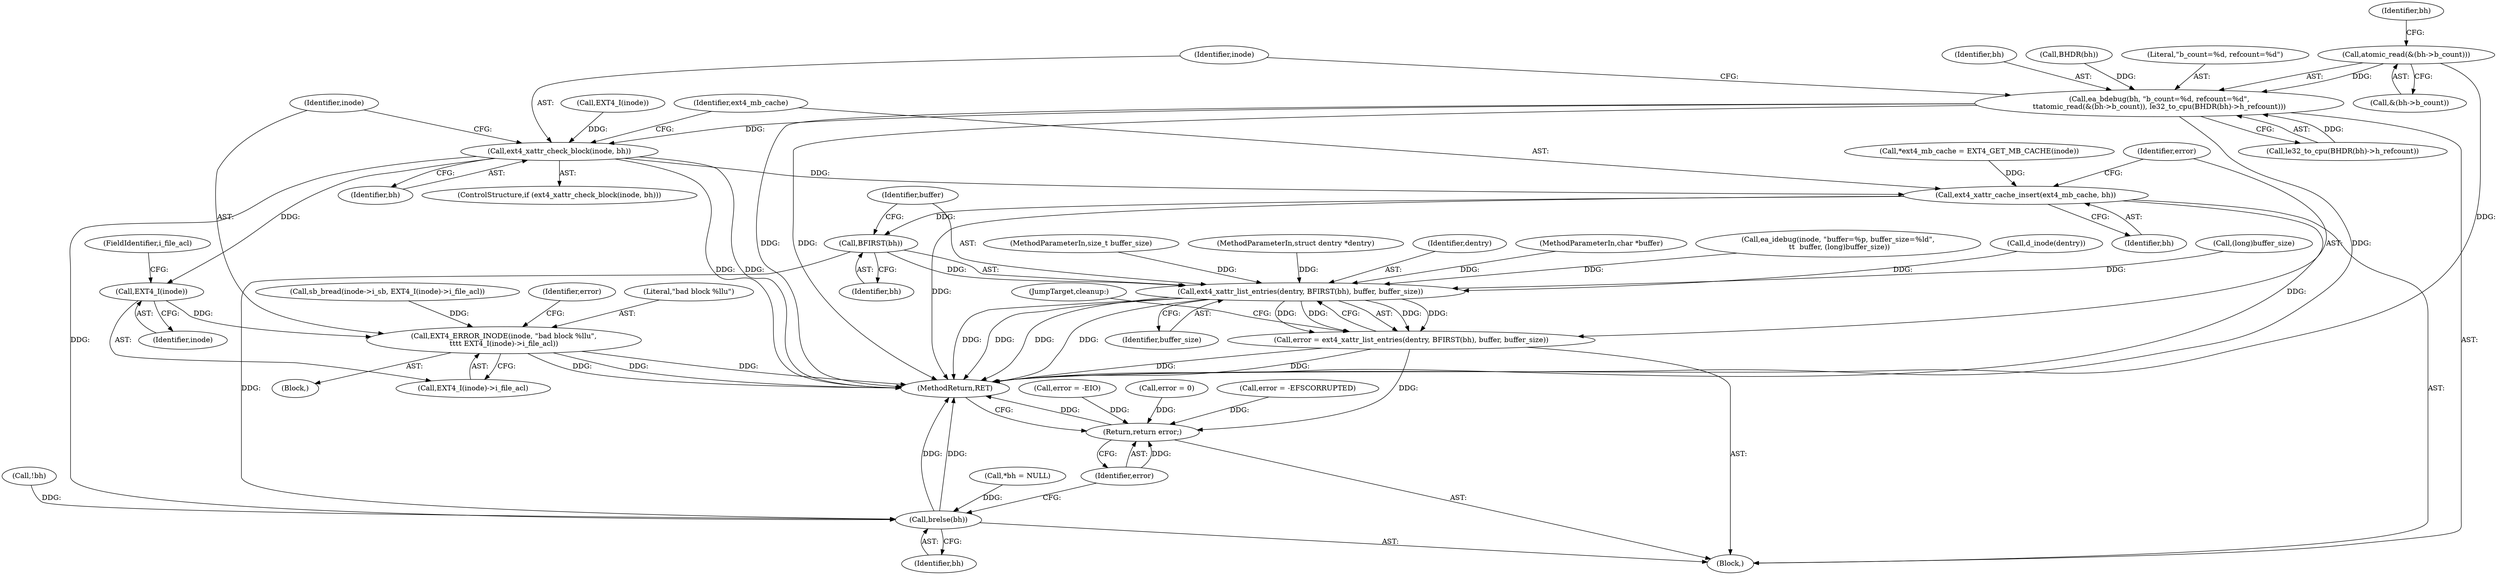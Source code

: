 digraph "0_linux_82939d7999dfc1f1998c4b1c12e2f19edbdff272_2@API" {
"1000167" [label="(Call,atomic_read(&(bh->b_count)))"];
"1000164" [label="(Call,ea_bdebug(bh, \"b_count=%d, refcount=%d\",\n\t\tatomic_read(&(bh->b_count)), le32_to_cpu(BHDR(bh)->h_refcount)))"];
"1000178" [label="(Call,ext4_xattr_check_block(inode, bh))"];
"1000186" [label="(Call,EXT4_I(inode))"];
"1000182" [label="(Call,EXT4_ERROR_INODE(inode, \"bad block %llu\",\n\t\t\t\t EXT4_I(inode)->i_file_acl))"];
"1000194" [label="(Call,ext4_xattr_cache_insert(ext4_mb_cache, bh))"];
"1000201" [label="(Call,BFIRST(bh))"];
"1000199" [label="(Call,ext4_xattr_list_entries(dentry, BFIRST(bh), buffer, buffer_size))"];
"1000197" [label="(Call,error = ext4_xattr_list_entries(dentry, BFIRST(bh), buffer, buffer_size))"];
"1000208" [label="(Return,return error;)"];
"1000206" [label="(Call,brelse(bh))"];
"1000195" [label="(Identifier,ext4_mb_cache)"];
"1000206" [label="(Call,brelse(bh))"];
"1000204" [label="(Identifier,buffer_size)"];
"1000104" [label="(Block,)"];
"1000153" [label="(Call,EXT4_I(inode))"];
"1000208" [label="(Return,return error;)"];
"1000185" [label="(Call,EXT4_I(inode)->i_file_acl)"];
"1000187" [label="(Identifier,inode)"];
"1000179" [label="(Identifier,inode)"];
"1000124" [label="(Call,(long)buffer_size)"];
"1000148" [label="(Call,sb_bread(inode->i_sb, EXT4_I(inode)->i_file_acl))"];
"1000172" [label="(Call,le32_to_cpu(BHDR(bh)->h_refcount))"];
"1000183" [label="(Identifier,inode)"];
"1000178" [label="(Call,ext4_xattr_check_block(inode, bh))"];
"1000201" [label="(Call,BFIRST(bh))"];
"1000177" [label="(ControlStructure,if (ext4_xattr_check_block(inode, bh)))"];
"1000103" [label="(MethodParameterIn,size_t buffer_size)"];
"1000168" [label="(Call,&(bh->b_count))"];
"1000164" [label="(Call,ea_bdebug(bh, \"b_count=%d, refcount=%d\",\n\t\tatomic_read(&(bh->b_count)), le32_to_cpu(BHDR(bh)->h_refcount)))"];
"1000180" [label="(Identifier,bh)"];
"1000196" [label="(Identifier,bh)"];
"1000202" [label="(Identifier,bh)"];
"1000194" [label="(Call,ext4_xattr_cache_insert(ext4_mb_cache, bh))"];
"1000175" [label="(Identifier,bh)"];
"1000116" [label="(Call,*ext4_mb_cache = EXT4_GET_MB_CACHE(inode))"];
"1000198" [label="(Identifier,error)"];
"1000101" [label="(MethodParameterIn,struct dentry *dentry)"];
"1000161" [label="(Call,!bh)"];
"1000199" [label="(Call,ext4_xattr_list_entries(dentry, BFIRST(bh), buffer, buffer_size))"];
"1000205" [label="(JumpTarget,cleanup:)"];
"1000190" [label="(Identifier,error)"];
"1000156" [label="(Call,error = -EIO)"];
"1000200" [label="(Identifier,dentry)"];
"1000209" [label="(Identifier,error)"];
"1000111" [label="(Call,*bh = NULL)"];
"1000102" [label="(MethodParameterIn,char *buffer)"];
"1000174" [label="(Call,BHDR(bh))"];
"1000188" [label="(FieldIdentifier,i_file_acl)"];
"1000181" [label="(Block,)"];
"1000197" [label="(Call,error = ext4_xattr_list_entries(dentry, BFIRST(bh), buffer, buffer_size))"];
"1000210" [label="(MethodReturn,RET)"];
"1000184" [label="(Literal,\"bad block %llu\")"];
"1000120" [label="(Call,ea_idebug(inode, \"buffer=%p, buffer_size=%ld\",\n \t\t  buffer, (long)buffer_size))"];
"1000127" [label="(Call,error = 0)"];
"1000182" [label="(Call,EXT4_ERROR_INODE(inode, \"bad block %llu\",\n\t\t\t\t EXT4_I(inode)->i_file_acl))"];
"1000203" [label="(Identifier,buffer)"];
"1000166" [label="(Literal,\"b_count=%d, refcount=%d\")"];
"1000108" [label="(Call,d_inode(dentry))"];
"1000165" [label="(Identifier,bh)"];
"1000189" [label="(Call,error = -EFSCORRUPTED)"];
"1000186" [label="(Call,EXT4_I(inode))"];
"1000167" [label="(Call,atomic_read(&(bh->b_count)))"];
"1000207" [label="(Identifier,bh)"];
"1000167" -> "1000164"  [label="AST: "];
"1000167" -> "1000168"  [label="CFG: "];
"1000168" -> "1000167"  [label="AST: "];
"1000175" -> "1000167"  [label="CFG: "];
"1000167" -> "1000210"  [label="DDG: "];
"1000167" -> "1000164"  [label="DDG: "];
"1000164" -> "1000104"  [label="AST: "];
"1000164" -> "1000172"  [label="CFG: "];
"1000165" -> "1000164"  [label="AST: "];
"1000166" -> "1000164"  [label="AST: "];
"1000172" -> "1000164"  [label="AST: "];
"1000179" -> "1000164"  [label="CFG: "];
"1000164" -> "1000210"  [label="DDG: "];
"1000164" -> "1000210"  [label="DDG: "];
"1000164" -> "1000210"  [label="DDG: "];
"1000174" -> "1000164"  [label="DDG: "];
"1000172" -> "1000164"  [label="DDG: "];
"1000164" -> "1000178"  [label="DDG: "];
"1000178" -> "1000177"  [label="AST: "];
"1000178" -> "1000180"  [label="CFG: "];
"1000179" -> "1000178"  [label="AST: "];
"1000180" -> "1000178"  [label="AST: "];
"1000183" -> "1000178"  [label="CFG: "];
"1000195" -> "1000178"  [label="CFG: "];
"1000178" -> "1000210"  [label="DDG: "];
"1000178" -> "1000210"  [label="DDG: "];
"1000153" -> "1000178"  [label="DDG: "];
"1000178" -> "1000186"  [label="DDG: "];
"1000178" -> "1000194"  [label="DDG: "];
"1000178" -> "1000206"  [label="DDG: "];
"1000186" -> "1000185"  [label="AST: "];
"1000186" -> "1000187"  [label="CFG: "];
"1000187" -> "1000186"  [label="AST: "];
"1000188" -> "1000186"  [label="CFG: "];
"1000186" -> "1000182"  [label="DDG: "];
"1000182" -> "1000181"  [label="AST: "];
"1000182" -> "1000185"  [label="CFG: "];
"1000183" -> "1000182"  [label="AST: "];
"1000184" -> "1000182"  [label="AST: "];
"1000185" -> "1000182"  [label="AST: "];
"1000190" -> "1000182"  [label="CFG: "];
"1000182" -> "1000210"  [label="DDG: "];
"1000182" -> "1000210"  [label="DDG: "];
"1000182" -> "1000210"  [label="DDG: "];
"1000148" -> "1000182"  [label="DDG: "];
"1000194" -> "1000104"  [label="AST: "];
"1000194" -> "1000196"  [label="CFG: "];
"1000195" -> "1000194"  [label="AST: "];
"1000196" -> "1000194"  [label="AST: "];
"1000198" -> "1000194"  [label="CFG: "];
"1000194" -> "1000210"  [label="DDG: "];
"1000194" -> "1000210"  [label="DDG: "];
"1000116" -> "1000194"  [label="DDG: "];
"1000194" -> "1000201"  [label="DDG: "];
"1000201" -> "1000199"  [label="AST: "];
"1000201" -> "1000202"  [label="CFG: "];
"1000202" -> "1000201"  [label="AST: "];
"1000203" -> "1000201"  [label="CFG: "];
"1000201" -> "1000199"  [label="DDG: "];
"1000201" -> "1000206"  [label="DDG: "];
"1000199" -> "1000197"  [label="AST: "];
"1000199" -> "1000204"  [label="CFG: "];
"1000200" -> "1000199"  [label="AST: "];
"1000203" -> "1000199"  [label="AST: "];
"1000204" -> "1000199"  [label="AST: "];
"1000197" -> "1000199"  [label="CFG: "];
"1000199" -> "1000210"  [label="DDG: "];
"1000199" -> "1000210"  [label="DDG: "];
"1000199" -> "1000210"  [label="DDG: "];
"1000199" -> "1000210"  [label="DDG: "];
"1000199" -> "1000197"  [label="DDG: "];
"1000199" -> "1000197"  [label="DDG: "];
"1000199" -> "1000197"  [label="DDG: "];
"1000199" -> "1000197"  [label="DDG: "];
"1000108" -> "1000199"  [label="DDG: "];
"1000101" -> "1000199"  [label="DDG: "];
"1000120" -> "1000199"  [label="DDG: "];
"1000102" -> "1000199"  [label="DDG: "];
"1000124" -> "1000199"  [label="DDG: "];
"1000103" -> "1000199"  [label="DDG: "];
"1000197" -> "1000104"  [label="AST: "];
"1000198" -> "1000197"  [label="AST: "];
"1000205" -> "1000197"  [label="CFG: "];
"1000197" -> "1000210"  [label="DDG: "];
"1000197" -> "1000210"  [label="DDG: "];
"1000197" -> "1000208"  [label="DDG: "];
"1000208" -> "1000104"  [label="AST: "];
"1000208" -> "1000209"  [label="CFG: "];
"1000209" -> "1000208"  [label="AST: "];
"1000210" -> "1000208"  [label="CFG: "];
"1000208" -> "1000210"  [label="DDG: "];
"1000209" -> "1000208"  [label="DDG: "];
"1000189" -> "1000208"  [label="DDG: "];
"1000156" -> "1000208"  [label="DDG: "];
"1000127" -> "1000208"  [label="DDG: "];
"1000206" -> "1000104"  [label="AST: "];
"1000206" -> "1000207"  [label="CFG: "];
"1000207" -> "1000206"  [label="AST: "];
"1000209" -> "1000206"  [label="CFG: "];
"1000206" -> "1000210"  [label="DDG: "];
"1000206" -> "1000210"  [label="DDG: "];
"1000111" -> "1000206"  [label="DDG: "];
"1000161" -> "1000206"  [label="DDG: "];
}
